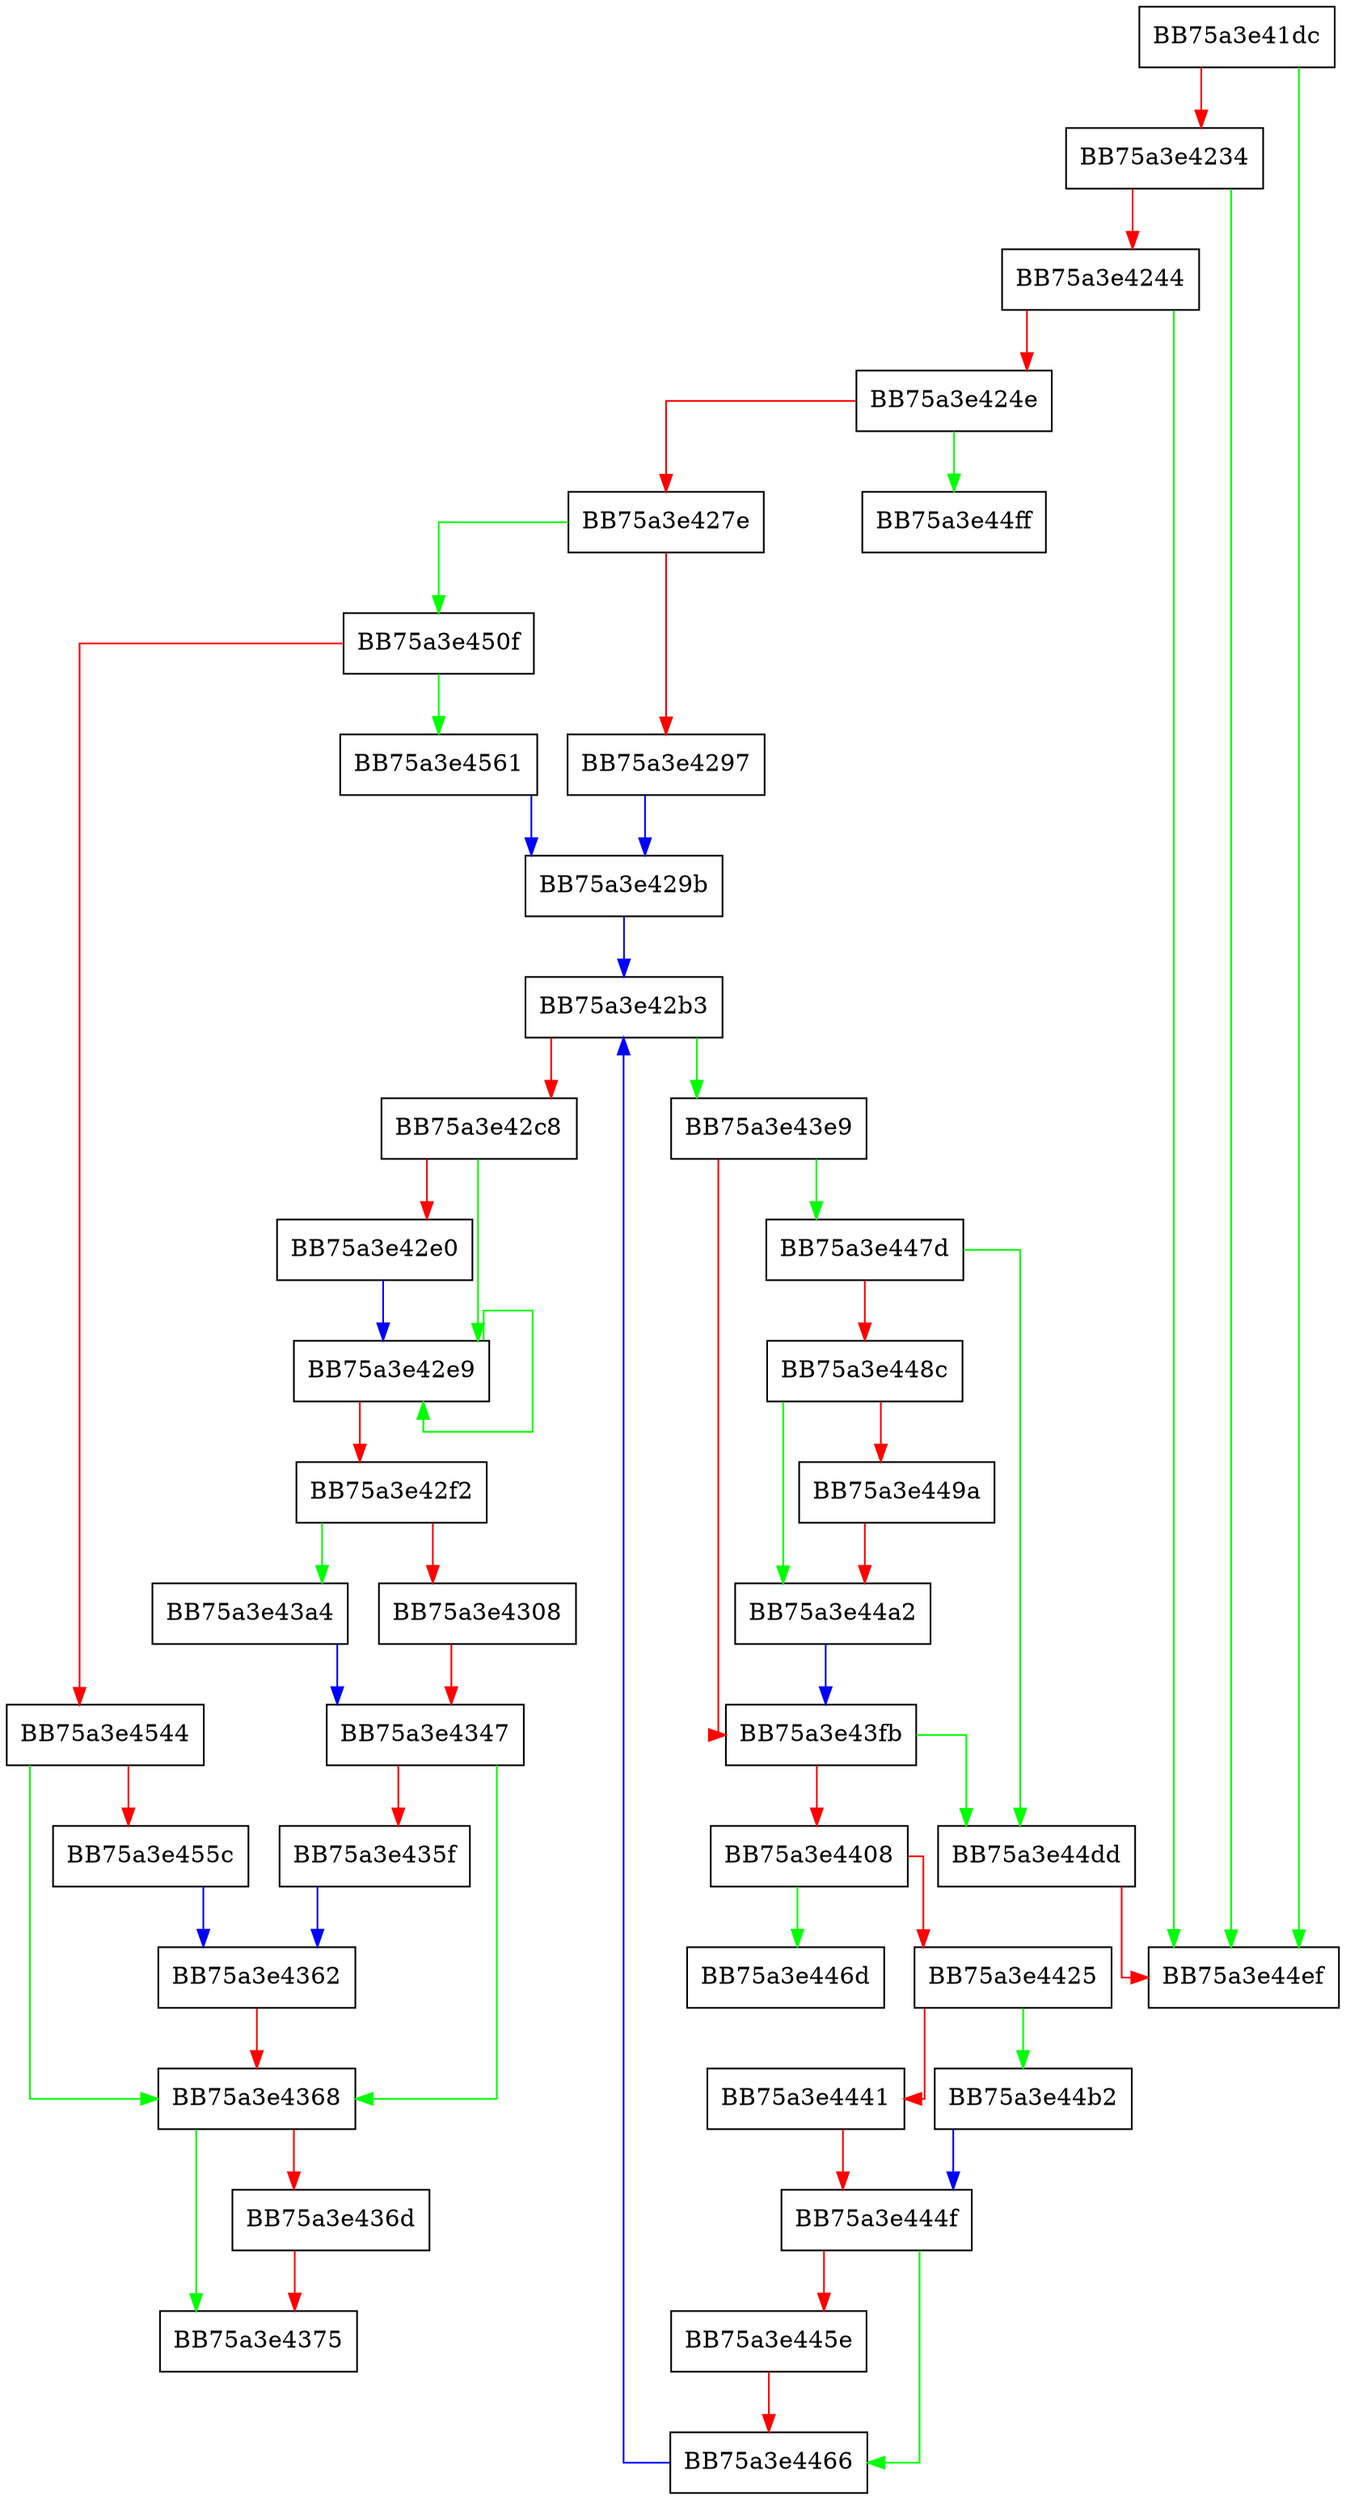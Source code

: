 digraph SetOrOverwritePersistContext_Worker {
  node [shape="box"];
  graph [splines=ortho];
  BB75a3e41dc -> BB75a3e44ef [color="green"];
  BB75a3e41dc -> BB75a3e4234 [color="red"];
  BB75a3e4234 -> BB75a3e44ef [color="green"];
  BB75a3e4234 -> BB75a3e4244 [color="red"];
  BB75a3e4244 -> BB75a3e44ef [color="green"];
  BB75a3e4244 -> BB75a3e424e [color="red"];
  BB75a3e424e -> BB75a3e44ff [color="green"];
  BB75a3e424e -> BB75a3e427e [color="red"];
  BB75a3e427e -> BB75a3e450f [color="green"];
  BB75a3e427e -> BB75a3e4297 [color="red"];
  BB75a3e4297 -> BB75a3e429b [color="blue"];
  BB75a3e429b -> BB75a3e42b3 [color="blue"];
  BB75a3e42b3 -> BB75a3e43e9 [color="green"];
  BB75a3e42b3 -> BB75a3e42c8 [color="red"];
  BB75a3e42c8 -> BB75a3e42e9 [color="green"];
  BB75a3e42c8 -> BB75a3e42e0 [color="red"];
  BB75a3e42e0 -> BB75a3e42e9 [color="blue"];
  BB75a3e42e9 -> BB75a3e42e9 [color="green"];
  BB75a3e42e9 -> BB75a3e42f2 [color="red"];
  BB75a3e42f2 -> BB75a3e43a4 [color="green"];
  BB75a3e42f2 -> BB75a3e4308 [color="red"];
  BB75a3e4308 -> BB75a3e4347 [color="red"];
  BB75a3e4347 -> BB75a3e4368 [color="green"];
  BB75a3e4347 -> BB75a3e435f [color="red"];
  BB75a3e435f -> BB75a3e4362 [color="blue"];
  BB75a3e4362 -> BB75a3e4368 [color="red"];
  BB75a3e4368 -> BB75a3e4375 [color="green"];
  BB75a3e4368 -> BB75a3e436d [color="red"];
  BB75a3e436d -> BB75a3e4375 [color="red"];
  BB75a3e43a4 -> BB75a3e4347 [color="blue"];
  BB75a3e43e9 -> BB75a3e447d [color="green"];
  BB75a3e43e9 -> BB75a3e43fb [color="red"];
  BB75a3e43fb -> BB75a3e44dd [color="green"];
  BB75a3e43fb -> BB75a3e4408 [color="red"];
  BB75a3e4408 -> BB75a3e446d [color="green"];
  BB75a3e4408 -> BB75a3e4425 [color="red"];
  BB75a3e4425 -> BB75a3e44b2 [color="green"];
  BB75a3e4425 -> BB75a3e4441 [color="red"];
  BB75a3e4441 -> BB75a3e444f [color="red"];
  BB75a3e444f -> BB75a3e4466 [color="green"];
  BB75a3e444f -> BB75a3e445e [color="red"];
  BB75a3e445e -> BB75a3e4466 [color="red"];
  BB75a3e4466 -> BB75a3e42b3 [color="blue"];
  BB75a3e447d -> BB75a3e44dd [color="green"];
  BB75a3e447d -> BB75a3e448c [color="red"];
  BB75a3e448c -> BB75a3e44a2 [color="green"];
  BB75a3e448c -> BB75a3e449a [color="red"];
  BB75a3e449a -> BB75a3e44a2 [color="red"];
  BB75a3e44a2 -> BB75a3e43fb [color="blue"];
  BB75a3e44b2 -> BB75a3e444f [color="blue"];
  BB75a3e44dd -> BB75a3e44ef [color="red"];
  BB75a3e450f -> BB75a3e4561 [color="green"];
  BB75a3e450f -> BB75a3e4544 [color="red"];
  BB75a3e4544 -> BB75a3e4368 [color="green"];
  BB75a3e4544 -> BB75a3e455c [color="red"];
  BB75a3e455c -> BB75a3e4362 [color="blue"];
  BB75a3e4561 -> BB75a3e429b [color="blue"];
}
